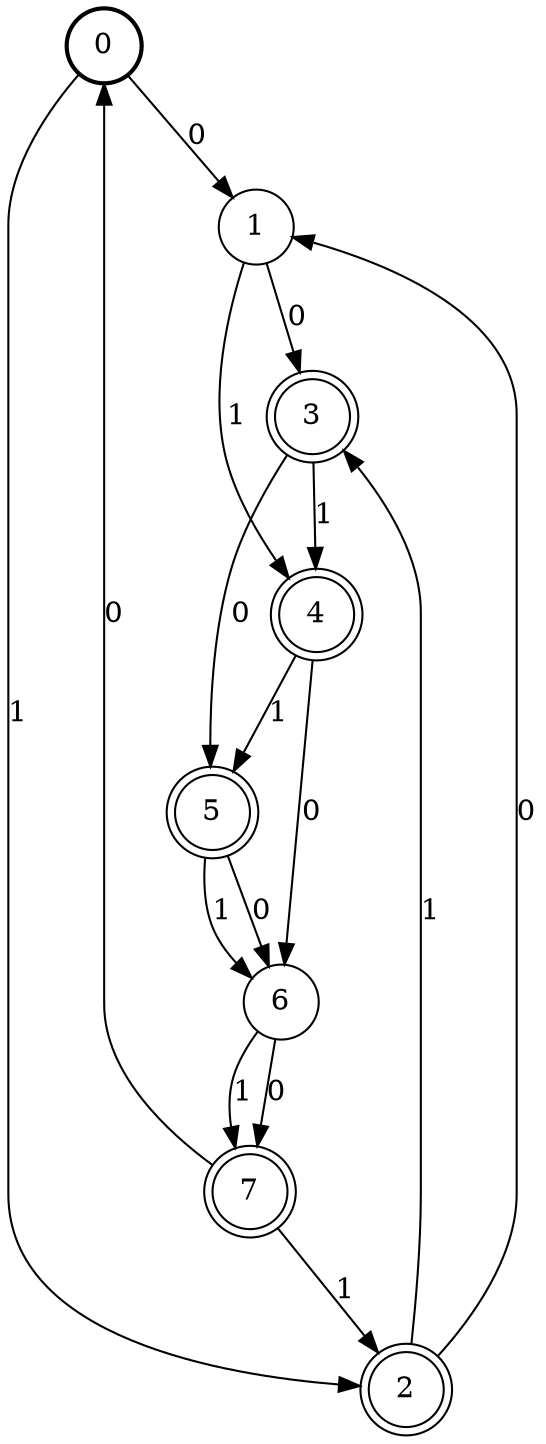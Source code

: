 digraph Automat {
    node [shape = circle];
    0 [style = "bold"];
    0 -> 1 [label = "0"];
    0 -> 2 [label = "1"];
    1 -> 3 [label = "0"];
    1 -> 4 [label = "1"];
    2 [peripheries=2]
    2 -> 1 [label = "0"];
    2 -> 3 [label = "1"];
    3 [peripheries=2]
    3 -> 5 [label = "0"];
    3 -> 4 [label = "1"];
    4 [peripheries=2]
    4 -> 6 [label = "0"];
    4 -> 5 [label = "1"];
    5 [peripheries=2]
    5 -> 6 [label = "0"];
    5 -> 6 [label = "1"];
    6 -> 7 [label = "0"];
    6 -> 7 [label = "1"];
    7 [peripheries=2]
    7 -> 0 [label = "0"];
    7 -> 2 [label = "1"];
}
